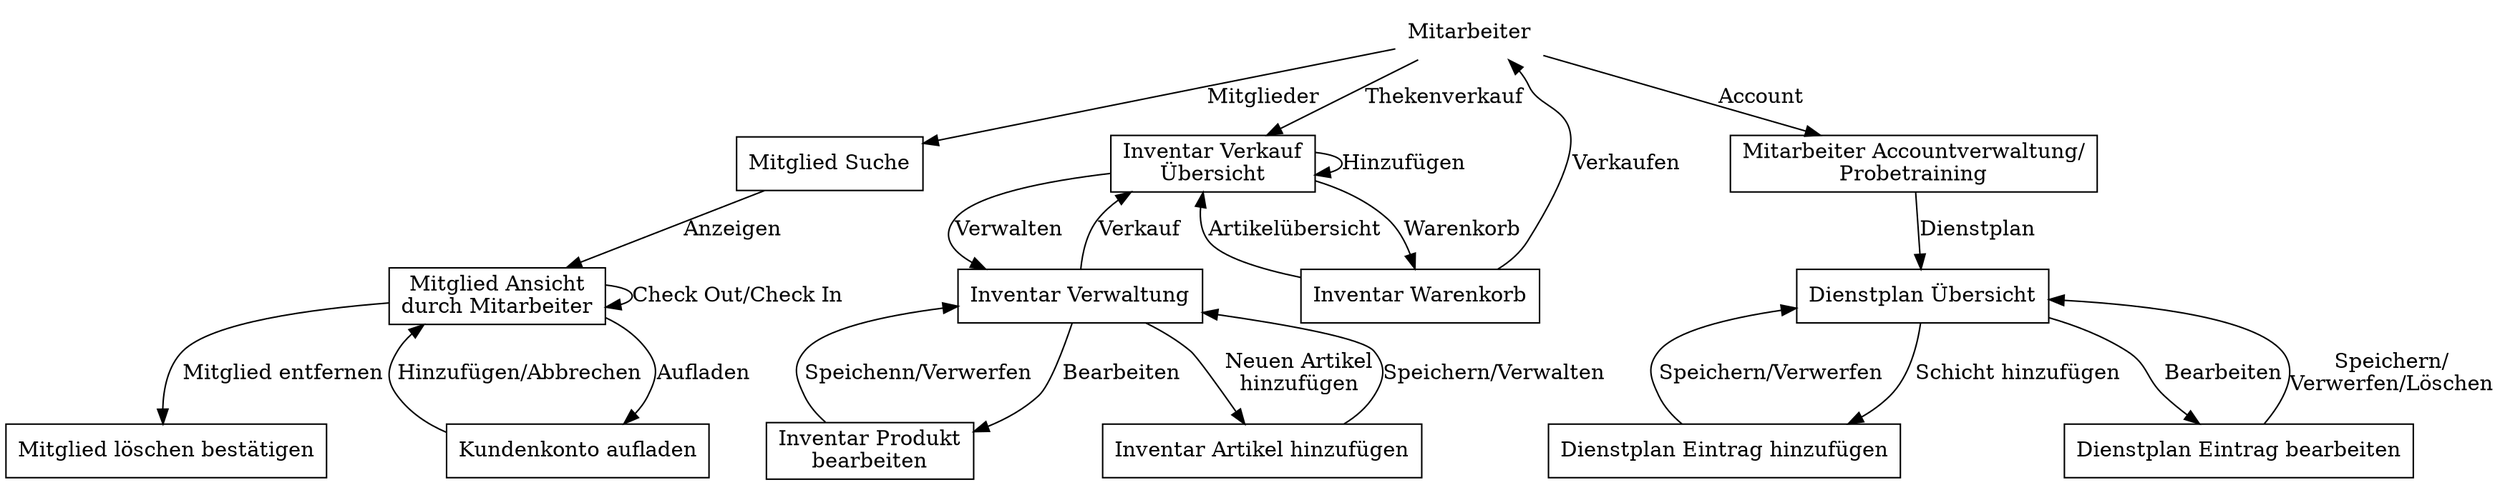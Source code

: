 digraph Mitarbeiter{
    node [shape=box];

    mitglied_suche [label="Mitglied Suche"];
    Mitarbeiter[shape=plaintext];
    Mitarbeiter -> mitglied_suche [label="Mitglieder"];
    ansicht_mitarbeiter [label="Mitglied Ansicht\ndurch Mitarbeiter"];
    mitglied_suche -> ansicht_mitarbeiter [label="Anzeigen"];
    konto_aufladen [label="Kundenkonto aufladen"];
    ansicht_mitarbeiter -> konto_aufladen [label="Aufladen"];
    konto_aufladen -> ansicht_mitarbeiter [label="Hinzufügen/Abbrechen"];
    ansicht_mitarbeiter -> ansicht_mitarbeiter [label ="Check Out/Check In"];
    mitglied_loeschen [label="Mitglied löschen bestätigen"];
    ansicht_mitarbeiter -> mitglied_loeschen [label="Mitglied entfernen"];

    inventar_verkauf_uebersicht [label="Inventar Verkauf\nÜbersicht"];
    Mitarbeiter -> inventar_verkauf_uebersicht [label="Thekenverkauf"];
    inventar_verkauf_uebersicht -> inventar_verkauf_uebersicht [label="Hinzufügen"];
    inventar_warenkorb [label="Inventar Warenkorb"];
    inventar_verkauf_uebersicht -> inventar_warenkorb [label="Warenkorb"];
    inventar_warenkorb -> inventar_verkauf_uebersicht [label="Artikelübersicht"];
    inventar_warenkorb -> Mitarbeiter [label="Verkaufen"];
    inventar_verwaltung [label="Inventar Verwaltung"];
    inventar_verkauf_uebersicht -> inventar_verwaltung [label="Verwalten"];
    inventar_verwaltung -> inventar_verkauf_uebersicht [label="Verkauf"];
    inventar_produkt_bearbeiten [label="Inventar Produkt\nbearbeiten"];
    inventar_verwaltung -> inventar_produkt_bearbeiten [label="Bearbeiten"];
    inventar_produkt_bearbeiten -> inventar_verwaltung [label="Speichenn/Verwerfen"];
    inventar_hinzufuegen [label="Inventar Artikel hinzufügen"];
    inventar_verwaltung -> inventar_hinzufuegen [label="Neuen Artikel\nhinzufügen"];
    inventar_hinzufuegen -> inventar_verwaltung [label="Speichern/Verwalten"];

    mitarbeiter_account [label="Mitarbeiter Accountverwaltung/\nProbetraining"];
    Mitarbeiter -> mitarbeiter_account [label="Account"];
    dienstplan_uebersicht [label="Dienstplan Übersicht"];
    mitarbeiter_account -> dienstplan_uebersicht [label="Dienstplan"];
    dienstplan_hinzufuegen [label="Dienstplan Eintrag hinzufügen"];
    dienstplan_uebersicht -> dienstplan_hinzufuegen [label="Schicht hinzufügen"];
    dienstplan_hinzufuegen -> dienstplan_uebersicht [label="Speichern/Verwerfen"];
    dienstplan_bearbeiten [label="Dienstplan Eintrag bearbeiten"];
    dienstplan_uebersicht -> dienstplan_bearbeiten [label="Bearbeiten"];
    dienstplan_bearbeiten -> dienstplan_uebersicht [label="Speichern/\nVerwerfen/Löschen"];

}